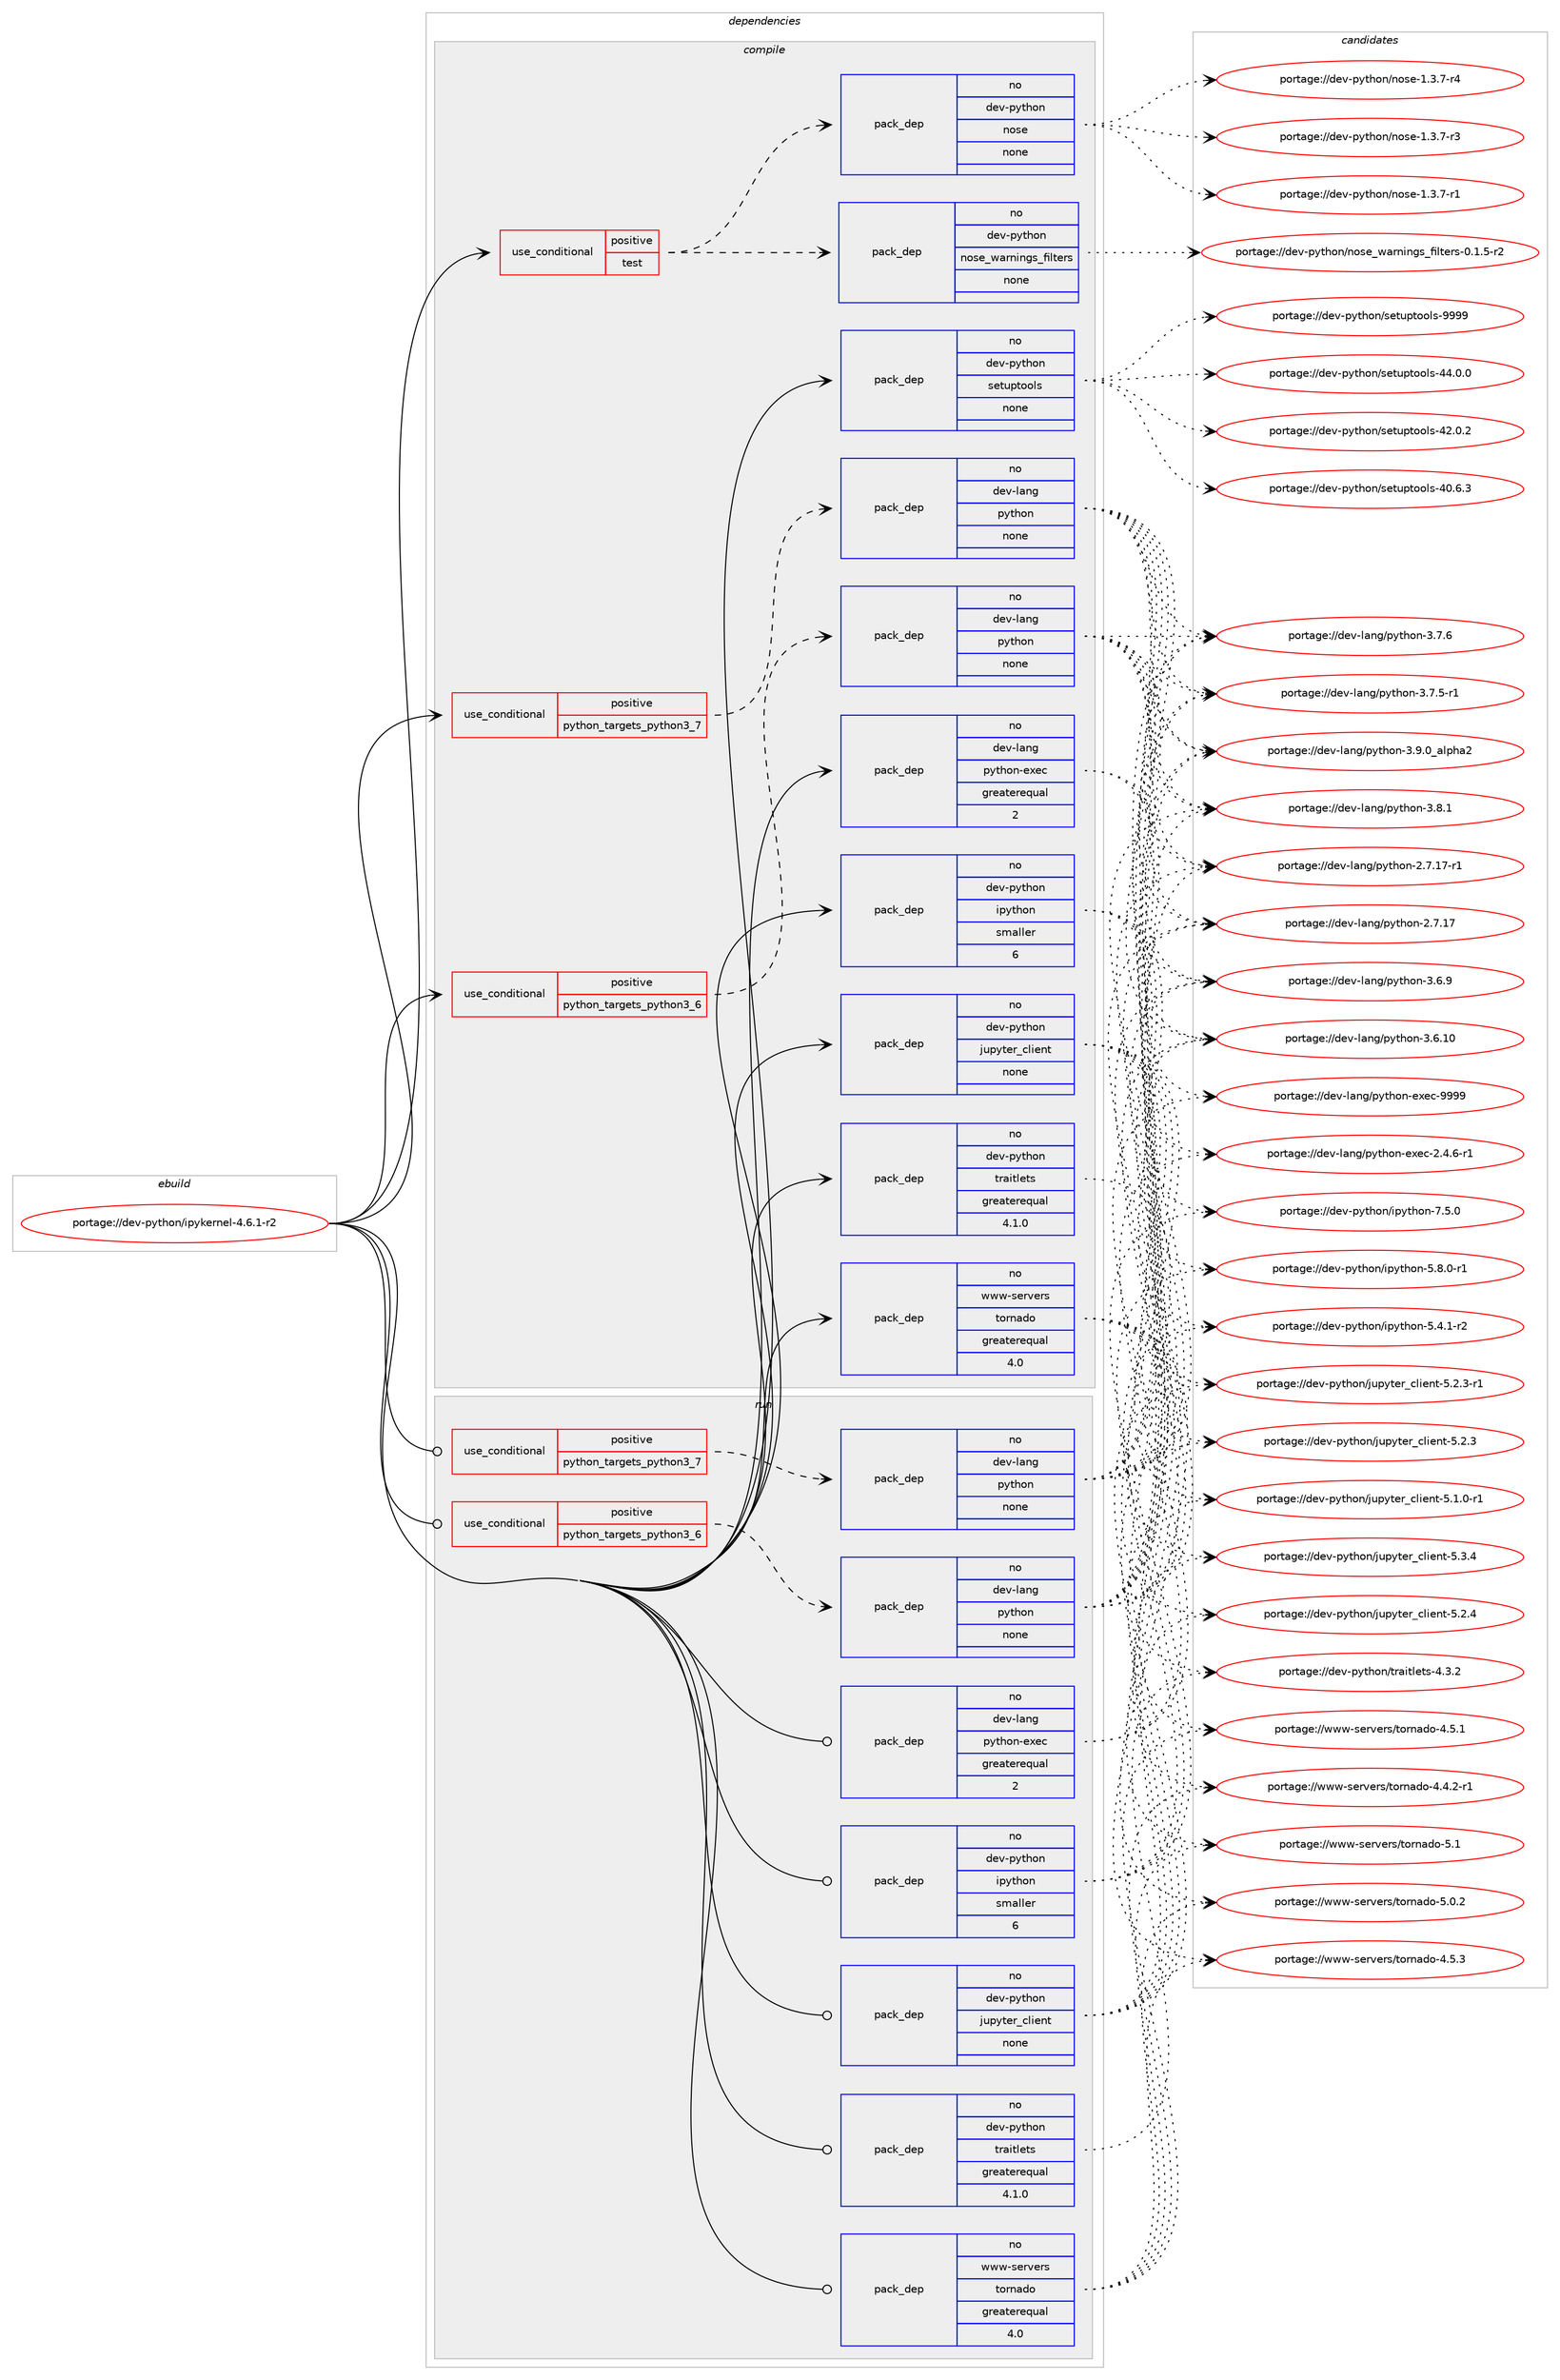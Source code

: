 digraph prolog {

# *************
# Graph options
# *************

newrank=true;
concentrate=true;
compound=true;
graph [rankdir=LR,fontname=Helvetica,fontsize=10,ranksep=1.5];#, ranksep=2.5, nodesep=0.2];
edge  [arrowhead=vee];
node  [fontname=Helvetica,fontsize=10];

# **********
# The ebuild
# **********

subgraph cluster_leftcol {
color=gray;
rank=same;
label=<<i>ebuild</i>>;
id [label="portage://dev-python/ipykernel-4.6.1-r2", color=red, width=4, href="../dev-python/ipykernel-4.6.1-r2.svg"];
}

# ****************
# The dependencies
# ****************

subgraph cluster_midcol {
color=gray;
label=<<i>dependencies</i>>;
subgraph cluster_compile {
fillcolor="#eeeeee";
style=filled;
label=<<i>compile</i>>;
subgraph cond114403 {
dependency455446 [label=<<TABLE BORDER="0" CELLBORDER="1" CELLSPACING="0" CELLPADDING="4"><TR><TD ROWSPAN="3" CELLPADDING="10">use_conditional</TD></TR><TR><TD>positive</TD></TR><TR><TD>python_targets_python3_6</TD></TR></TABLE>>, shape=none, color=red];
subgraph pack336060 {
dependency455447 [label=<<TABLE BORDER="0" CELLBORDER="1" CELLSPACING="0" CELLPADDING="4" WIDTH="220"><TR><TD ROWSPAN="6" CELLPADDING="30">pack_dep</TD></TR><TR><TD WIDTH="110">no</TD></TR><TR><TD>dev-lang</TD></TR><TR><TD>python</TD></TR><TR><TD>none</TD></TR><TR><TD></TD></TR></TABLE>>, shape=none, color=blue];
}
dependency455446:e -> dependency455447:w [weight=20,style="dashed",arrowhead="vee"];
}
id:e -> dependency455446:w [weight=20,style="solid",arrowhead="vee"];
subgraph cond114404 {
dependency455448 [label=<<TABLE BORDER="0" CELLBORDER="1" CELLSPACING="0" CELLPADDING="4"><TR><TD ROWSPAN="3" CELLPADDING="10">use_conditional</TD></TR><TR><TD>positive</TD></TR><TR><TD>python_targets_python3_7</TD></TR></TABLE>>, shape=none, color=red];
subgraph pack336061 {
dependency455449 [label=<<TABLE BORDER="0" CELLBORDER="1" CELLSPACING="0" CELLPADDING="4" WIDTH="220"><TR><TD ROWSPAN="6" CELLPADDING="30">pack_dep</TD></TR><TR><TD WIDTH="110">no</TD></TR><TR><TD>dev-lang</TD></TR><TR><TD>python</TD></TR><TR><TD>none</TD></TR><TR><TD></TD></TR></TABLE>>, shape=none, color=blue];
}
dependency455448:e -> dependency455449:w [weight=20,style="dashed",arrowhead="vee"];
}
id:e -> dependency455448:w [weight=20,style="solid",arrowhead="vee"];
subgraph cond114405 {
dependency455450 [label=<<TABLE BORDER="0" CELLBORDER="1" CELLSPACING="0" CELLPADDING="4"><TR><TD ROWSPAN="3" CELLPADDING="10">use_conditional</TD></TR><TR><TD>positive</TD></TR><TR><TD>test</TD></TR></TABLE>>, shape=none, color=red];
subgraph pack336062 {
dependency455451 [label=<<TABLE BORDER="0" CELLBORDER="1" CELLSPACING="0" CELLPADDING="4" WIDTH="220"><TR><TD ROWSPAN="6" CELLPADDING="30">pack_dep</TD></TR><TR><TD WIDTH="110">no</TD></TR><TR><TD>dev-python</TD></TR><TR><TD>nose</TD></TR><TR><TD>none</TD></TR><TR><TD></TD></TR></TABLE>>, shape=none, color=blue];
}
dependency455450:e -> dependency455451:w [weight=20,style="dashed",arrowhead="vee"];
subgraph pack336063 {
dependency455452 [label=<<TABLE BORDER="0" CELLBORDER="1" CELLSPACING="0" CELLPADDING="4" WIDTH="220"><TR><TD ROWSPAN="6" CELLPADDING="30">pack_dep</TD></TR><TR><TD WIDTH="110">no</TD></TR><TR><TD>dev-python</TD></TR><TR><TD>nose_warnings_filters</TD></TR><TR><TD>none</TD></TR><TR><TD></TD></TR></TABLE>>, shape=none, color=blue];
}
dependency455450:e -> dependency455452:w [weight=20,style="dashed",arrowhead="vee"];
}
id:e -> dependency455450:w [weight=20,style="solid",arrowhead="vee"];
subgraph pack336064 {
dependency455453 [label=<<TABLE BORDER="0" CELLBORDER="1" CELLSPACING="0" CELLPADDING="4" WIDTH="220"><TR><TD ROWSPAN="6" CELLPADDING="30">pack_dep</TD></TR><TR><TD WIDTH="110">no</TD></TR><TR><TD>dev-lang</TD></TR><TR><TD>python-exec</TD></TR><TR><TD>greaterequal</TD></TR><TR><TD>2</TD></TR></TABLE>>, shape=none, color=blue];
}
id:e -> dependency455453:w [weight=20,style="solid",arrowhead="vee"];
subgraph pack336065 {
dependency455454 [label=<<TABLE BORDER="0" CELLBORDER="1" CELLSPACING="0" CELLPADDING="4" WIDTH="220"><TR><TD ROWSPAN="6" CELLPADDING="30">pack_dep</TD></TR><TR><TD WIDTH="110">no</TD></TR><TR><TD>dev-python</TD></TR><TR><TD>ipython</TD></TR><TR><TD>smaller</TD></TR><TR><TD>6</TD></TR></TABLE>>, shape=none, color=blue];
}
id:e -> dependency455454:w [weight=20,style="solid",arrowhead="vee"];
subgraph pack336066 {
dependency455455 [label=<<TABLE BORDER="0" CELLBORDER="1" CELLSPACING="0" CELLPADDING="4" WIDTH="220"><TR><TD ROWSPAN="6" CELLPADDING="30">pack_dep</TD></TR><TR><TD WIDTH="110">no</TD></TR><TR><TD>dev-python</TD></TR><TR><TD>jupyter_client</TD></TR><TR><TD>none</TD></TR><TR><TD></TD></TR></TABLE>>, shape=none, color=blue];
}
id:e -> dependency455455:w [weight=20,style="solid",arrowhead="vee"];
subgraph pack336067 {
dependency455456 [label=<<TABLE BORDER="0" CELLBORDER="1" CELLSPACING="0" CELLPADDING="4" WIDTH="220"><TR><TD ROWSPAN="6" CELLPADDING="30">pack_dep</TD></TR><TR><TD WIDTH="110">no</TD></TR><TR><TD>dev-python</TD></TR><TR><TD>setuptools</TD></TR><TR><TD>none</TD></TR><TR><TD></TD></TR></TABLE>>, shape=none, color=blue];
}
id:e -> dependency455456:w [weight=20,style="solid",arrowhead="vee"];
subgraph pack336068 {
dependency455457 [label=<<TABLE BORDER="0" CELLBORDER="1" CELLSPACING="0" CELLPADDING="4" WIDTH="220"><TR><TD ROWSPAN="6" CELLPADDING="30">pack_dep</TD></TR><TR><TD WIDTH="110">no</TD></TR><TR><TD>dev-python</TD></TR><TR><TD>traitlets</TD></TR><TR><TD>greaterequal</TD></TR><TR><TD>4.1.0</TD></TR></TABLE>>, shape=none, color=blue];
}
id:e -> dependency455457:w [weight=20,style="solid",arrowhead="vee"];
subgraph pack336069 {
dependency455458 [label=<<TABLE BORDER="0" CELLBORDER="1" CELLSPACING="0" CELLPADDING="4" WIDTH="220"><TR><TD ROWSPAN="6" CELLPADDING="30">pack_dep</TD></TR><TR><TD WIDTH="110">no</TD></TR><TR><TD>www-servers</TD></TR><TR><TD>tornado</TD></TR><TR><TD>greaterequal</TD></TR><TR><TD>4.0</TD></TR></TABLE>>, shape=none, color=blue];
}
id:e -> dependency455458:w [weight=20,style="solid",arrowhead="vee"];
}
subgraph cluster_compileandrun {
fillcolor="#eeeeee";
style=filled;
label=<<i>compile and run</i>>;
}
subgraph cluster_run {
fillcolor="#eeeeee";
style=filled;
label=<<i>run</i>>;
subgraph cond114406 {
dependency455459 [label=<<TABLE BORDER="0" CELLBORDER="1" CELLSPACING="0" CELLPADDING="4"><TR><TD ROWSPAN="3" CELLPADDING="10">use_conditional</TD></TR><TR><TD>positive</TD></TR><TR><TD>python_targets_python3_6</TD></TR></TABLE>>, shape=none, color=red];
subgraph pack336070 {
dependency455460 [label=<<TABLE BORDER="0" CELLBORDER="1" CELLSPACING="0" CELLPADDING="4" WIDTH="220"><TR><TD ROWSPAN="6" CELLPADDING="30">pack_dep</TD></TR><TR><TD WIDTH="110">no</TD></TR><TR><TD>dev-lang</TD></TR><TR><TD>python</TD></TR><TR><TD>none</TD></TR><TR><TD></TD></TR></TABLE>>, shape=none, color=blue];
}
dependency455459:e -> dependency455460:w [weight=20,style="dashed",arrowhead="vee"];
}
id:e -> dependency455459:w [weight=20,style="solid",arrowhead="odot"];
subgraph cond114407 {
dependency455461 [label=<<TABLE BORDER="0" CELLBORDER="1" CELLSPACING="0" CELLPADDING="4"><TR><TD ROWSPAN="3" CELLPADDING="10">use_conditional</TD></TR><TR><TD>positive</TD></TR><TR><TD>python_targets_python3_7</TD></TR></TABLE>>, shape=none, color=red];
subgraph pack336071 {
dependency455462 [label=<<TABLE BORDER="0" CELLBORDER="1" CELLSPACING="0" CELLPADDING="4" WIDTH="220"><TR><TD ROWSPAN="6" CELLPADDING="30">pack_dep</TD></TR><TR><TD WIDTH="110">no</TD></TR><TR><TD>dev-lang</TD></TR><TR><TD>python</TD></TR><TR><TD>none</TD></TR><TR><TD></TD></TR></TABLE>>, shape=none, color=blue];
}
dependency455461:e -> dependency455462:w [weight=20,style="dashed",arrowhead="vee"];
}
id:e -> dependency455461:w [weight=20,style="solid",arrowhead="odot"];
subgraph pack336072 {
dependency455463 [label=<<TABLE BORDER="0" CELLBORDER="1" CELLSPACING="0" CELLPADDING="4" WIDTH="220"><TR><TD ROWSPAN="6" CELLPADDING="30">pack_dep</TD></TR><TR><TD WIDTH="110">no</TD></TR><TR><TD>dev-lang</TD></TR><TR><TD>python-exec</TD></TR><TR><TD>greaterequal</TD></TR><TR><TD>2</TD></TR></TABLE>>, shape=none, color=blue];
}
id:e -> dependency455463:w [weight=20,style="solid",arrowhead="odot"];
subgraph pack336073 {
dependency455464 [label=<<TABLE BORDER="0" CELLBORDER="1" CELLSPACING="0" CELLPADDING="4" WIDTH="220"><TR><TD ROWSPAN="6" CELLPADDING="30">pack_dep</TD></TR><TR><TD WIDTH="110">no</TD></TR><TR><TD>dev-python</TD></TR><TR><TD>ipython</TD></TR><TR><TD>smaller</TD></TR><TR><TD>6</TD></TR></TABLE>>, shape=none, color=blue];
}
id:e -> dependency455464:w [weight=20,style="solid",arrowhead="odot"];
subgraph pack336074 {
dependency455465 [label=<<TABLE BORDER="0" CELLBORDER="1" CELLSPACING="0" CELLPADDING="4" WIDTH="220"><TR><TD ROWSPAN="6" CELLPADDING="30">pack_dep</TD></TR><TR><TD WIDTH="110">no</TD></TR><TR><TD>dev-python</TD></TR><TR><TD>jupyter_client</TD></TR><TR><TD>none</TD></TR><TR><TD></TD></TR></TABLE>>, shape=none, color=blue];
}
id:e -> dependency455465:w [weight=20,style="solid",arrowhead="odot"];
subgraph pack336075 {
dependency455466 [label=<<TABLE BORDER="0" CELLBORDER="1" CELLSPACING="0" CELLPADDING="4" WIDTH="220"><TR><TD ROWSPAN="6" CELLPADDING="30">pack_dep</TD></TR><TR><TD WIDTH="110">no</TD></TR><TR><TD>dev-python</TD></TR><TR><TD>traitlets</TD></TR><TR><TD>greaterequal</TD></TR><TR><TD>4.1.0</TD></TR></TABLE>>, shape=none, color=blue];
}
id:e -> dependency455466:w [weight=20,style="solid",arrowhead="odot"];
subgraph pack336076 {
dependency455467 [label=<<TABLE BORDER="0" CELLBORDER="1" CELLSPACING="0" CELLPADDING="4" WIDTH="220"><TR><TD ROWSPAN="6" CELLPADDING="30">pack_dep</TD></TR><TR><TD WIDTH="110">no</TD></TR><TR><TD>www-servers</TD></TR><TR><TD>tornado</TD></TR><TR><TD>greaterequal</TD></TR><TR><TD>4.0</TD></TR></TABLE>>, shape=none, color=blue];
}
id:e -> dependency455467:w [weight=20,style="solid",arrowhead="odot"];
}
}

# **************
# The candidates
# **************

subgraph cluster_choices {
rank=same;
color=gray;
label=<<i>candidates</i>>;

subgraph choice336060 {
color=black;
nodesep=1;
choice10010111845108971101034711212111610411111045514657464895971081121049750 [label="portage://dev-lang/python-3.9.0_alpha2", color=red, width=4,href="../dev-lang/python-3.9.0_alpha2.svg"];
choice100101118451089711010347112121116104111110455146564649 [label="portage://dev-lang/python-3.8.1", color=red, width=4,href="../dev-lang/python-3.8.1.svg"];
choice100101118451089711010347112121116104111110455146554654 [label="portage://dev-lang/python-3.7.6", color=red, width=4,href="../dev-lang/python-3.7.6.svg"];
choice1001011184510897110103471121211161041111104551465546534511449 [label="portage://dev-lang/python-3.7.5-r1", color=red, width=4,href="../dev-lang/python-3.7.5-r1.svg"];
choice100101118451089711010347112121116104111110455146544657 [label="portage://dev-lang/python-3.6.9", color=red, width=4,href="../dev-lang/python-3.6.9.svg"];
choice10010111845108971101034711212111610411111045514654464948 [label="portage://dev-lang/python-3.6.10", color=red, width=4,href="../dev-lang/python-3.6.10.svg"];
choice100101118451089711010347112121116104111110455046554649554511449 [label="portage://dev-lang/python-2.7.17-r1", color=red, width=4,href="../dev-lang/python-2.7.17-r1.svg"];
choice10010111845108971101034711212111610411111045504655464955 [label="portage://dev-lang/python-2.7.17", color=red, width=4,href="../dev-lang/python-2.7.17.svg"];
dependency455447:e -> choice10010111845108971101034711212111610411111045514657464895971081121049750:w [style=dotted,weight="100"];
dependency455447:e -> choice100101118451089711010347112121116104111110455146564649:w [style=dotted,weight="100"];
dependency455447:e -> choice100101118451089711010347112121116104111110455146554654:w [style=dotted,weight="100"];
dependency455447:e -> choice1001011184510897110103471121211161041111104551465546534511449:w [style=dotted,weight="100"];
dependency455447:e -> choice100101118451089711010347112121116104111110455146544657:w [style=dotted,weight="100"];
dependency455447:e -> choice10010111845108971101034711212111610411111045514654464948:w [style=dotted,weight="100"];
dependency455447:e -> choice100101118451089711010347112121116104111110455046554649554511449:w [style=dotted,weight="100"];
dependency455447:e -> choice10010111845108971101034711212111610411111045504655464955:w [style=dotted,weight="100"];
}
subgraph choice336061 {
color=black;
nodesep=1;
choice10010111845108971101034711212111610411111045514657464895971081121049750 [label="portage://dev-lang/python-3.9.0_alpha2", color=red, width=4,href="../dev-lang/python-3.9.0_alpha2.svg"];
choice100101118451089711010347112121116104111110455146564649 [label="portage://dev-lang/python-3.8.1", color=red, width=4,href="../dev-lang/python-3.8.1.svg"];
choice100101118451089711010347112121116104111110455146554654 [label="portage://dev-lang/python-3.7.6", color=red, width=4,href="../dev-lang/python-3.7.6.svg"];
choice1001011184510897110103471121211161041111104551465546534511449 [label="portage://dev-lang/python-3.7.5-r1", color=red, width=4,href="../dev-lang/python-3.7.5-r1.svg"];
choice100101118451089711010347112121116104111110455146544657 [label="portage://dev-lang/python-3.6.9", color=red, width=4,href="../dev-lang/python-3.6.9.svg"];
choice10010111845108971101034711212111610411111045514654464948 [label="portage://dev-lang/python-3.6.10", color=red, width=4,href="../dev-lang/python-3.6.10.svg"];
choice100101118451089711010347112121116104111110455046554649554511449 [label="portage://dev-lang/python-2.7.17-r1", color=red, width=4,href="../dev-lang/python-2.7.17-r1.svg"];
choice10010111845108971101034711212111610411111045504655464955 [label="portage://dev-lang/python-2.7.17", color=red, width=4,href="../dev-lang/python-2.7.17.svg"];
dependency455449:e -> choice10010111845108971101034711212111610411111045514657464895971081121049750:w [style=dotted,weight="100"];
dependency455449:e -> choice100101118451089711010347112121116104111110455146564649:w [style=dotted,weight="100"];
dependency455449:e -> choice100101118451089711010347112121116104111110455146554654:w [style=dotted,weight="100"];
dependency455449:e -> choice1001011184510897110103471121211161041111104551465546534511449:w [style=dotted,weight="100"];
dependency455449:e -> choice100101118451089711010347112121116104111110455146544657:w [style=dotted,weight="100"];
dependency455449:e -> choice10010111845108971101034711212111610411111045514654464948:w [style=dotted,weight="100"];
dependency455449:e -> choice100101118451089711010347112121116104111110455046554649554511449:w [style=dotted,weight="100"];
dependency455449:e -> choice10010111845108971101034711212111610411111045504655464955:w [style=dotted,weight="100"];
}
subgraph choice336062 {
color=black;
nodesep=1;
choice10010111845112121116104111110471101111151014549465146554511452 [label="portage://dev-python/nose-1.3.7-r4", color=red, width=4,href="../dev-python/nose-1.3.7-r4.svg"];
choice10010111845112121116104111110471101111151014549465146554511451 [label="portage://dev-python/nose-1.3.7-r3", color=red, width=4,href="../dev-python/nose-1.3.7-r3.svg"];
choice10010111845112121116104111110471101111151014549465146554511449 [label="portage://dev-python/nose-1.3.7-r1", color=red, width=4,href="../dev-python/nose-1.3.7-r1.svg"];
dependency455451:e -> choice10010111845112121116104111110471101111151014549465146554511452:w [style=dotted,weight="100"];
dependency455451:e -> choice10010111845112121116104111110471101111151014549465146554511451:w [style=dotted,weight="100"];
dependency455451:e -> choice10010111845112121116104111110471101111151014549465146554511449:w [style=dotted,weight="100"];
}
subgraph choice336063 {
color=black;
nodesep=1;
choice10010111845112121116104111110471101111151019511997114110105110103115951021051081161011141154548464946534511450 [label="portage://dev-python/nose_warnings_filters-0.1.5-r2", color=red, width=4,href="../dev-python/nose_warnings_filters-0.1.5-r2.svg"];
dependency455452:e -> choice10010111845112121116104111110471101111151019511997114110105110103115951021051081161011141154548464946534511450:w [style=dotted,weight="100"];
}
subgraph choice336064 {
color=black;
nodesep=1;
choice10010111845108971101034711212111610411111045101120101994557575757 [label="portage://dev-lang/python-exec-9999", color=red, width=4,href="../dev-lang/python-exec-9999.svg"];
choice10010111845108971101034711212111610411111045101120101994550465246544511449 [label="portage://dev-lang/python-exec-2.4.6-r1", color=red, width=4,href="../dev-lang/python-exec-2.4.6-r1.svg"];
dependency455453:e -> choice10010111845108971101034711212111610411111045101120101994557575757:w [style=dotted,weight="100"];
dependency455453:e -> choice10010111845108971101034711212111610411111045101120101994550465246544511449:w [style=dotted,weight="100"];
}
subgraph choice336065 {
color=black;
nodesep=1;
choice1001011184511212111610411111047105112121116104111110455546534648 [label="portage://dev-python/ipython-7.5.0", color=red, width=4,href="../dev-python/ipython-7.5.0.svg"];
choice10010111845112121116104111110471051121211161041111104553465646484511449 [label="portage://dev-python/ipython-5.8.0-r1", color=red, width=4,href="../dev-python/ipython-5.8.0-r1.svg"];
choice10010111845112121116104111110471051121211161041111104553465246494511450 [label="portage://dev-python/ipython-5.4.1-r2", color=red, width=4,href="../dev-python/ipython-5.4.1-r2.svg"];
dependency455454:e -> choice1001011184511212111610411111047105112121116104111110455546534648:w [style=dotted,weight="100"];
dependency455454:e -> choice10010111845112121116104111110471051121211161041111104553465646484511449:w [style=dotted,weight="100"];
dependency455454:e -> choice10010111845112121116104111110471051121211161041111104553465246494511450:w [style=dotted,weight="100"];
}
subgraph choice336066 {
color=black;
nodesep=1;
choice10010111845112121116104111110471061171121211161011149599108105101110116455346514652 [label="portage://dev-python/jupyter_client-5.3.4", color=red, width=4,href="../dev-python/jupyter_client-5.3.4.svg"];
choice10010111845112121116104111110471061171121211161011149599108105101110116455346504652 [label="portage://dev-python/jupyter_client-5.2.4", color=red, width=4,href="../dev-python/jupyter_client-5.2.4.svg"];
choice100101118451121211161041111104710611711212111610111495991081051011101164553465046514511449 [label="portage://dev-python/jupyter_client-5.2.3-r1", color=red, width=4,href="../dev-python/jupyter_client-5.2.3-r1.svg"];
choice10010111845112121116104111110471061171121211161011149599108105101110116455346504651 [label="portage://dev-python/jupyter_client-5.2.3", color=red, width=4,href="../dev-python/jupyter_client-5.2.3.svg"];
choice100101118451121211161041111104710611711212111610111495991081051011101164553464946484511449 [label="portage://dev-python/jupyter_client-5.1.0-r1", color=red, width=4,href="../dev-python/jupyter_client-5.1.0-r1.svg"];
dependency455455:e -> choice10010111845112121116104111110471061171121211161011149599108105101110116455346514652:w [style=dotted,weight="100"];
dependency455455:e -> choice10010111845112121116104111110471061171121211161011149599108105101110116455346504652:w [style=dotted,weight="100"];
dependency455455:e -> choice100101118451121211161041111104710611711212111610111495991081051011101164553465046514511449:w [style=dotted,weight="100"];
dependency455455:e -> choice10010111845112121116104111110471061171121211161011149599108105101110116455346504651:w [style=dotted,weight="100"];
dependency455455:e -> choice100101118451121211161041111104710611711212111610111495991081051011101164553464946484511449:w [style=dotted,weight="100"];
}
subgraph choice336067 {
color=black;
nodesep=1;
choice10010111845112121116104111110471151011161171121161111111081154557575757 [label="portage://dev-python/setuptools-9999", color=red, width=4,href="../dev-python/setuptools-9999.svg"];
choice100101118451121211161041111104711510111611711211611111110811545525246484648 [label="portage://dev-python/setuptools-44.0.0", color=red, width=4,href="../dev-python/setuptools-44.0.0.svg"];
choice100101118451121211161041111104711510111611711211611111110811545525046484650 [label="portage://dev-python/setuptools-42.0.2", color=red, width=4,href="../dev-python/setuptools-42.0.2.svg"];
choice100101118451121211161041111104711510111611711211611111110811545524846544651 [label="portage://dev-python/setuptools-40.6.3", color=red, width=4,href="../dev-python/setuptools-40.6.3.svg"];
dependency455456:e -> choice10010111845112121116104111110471151011161171121161111111081154557575757:w [style=dotted,weight="100"];
dependency455456:e -> choice100101118451121211161041111104711510111611711211611111110811545525246484648:w [style=dotted,weight="100"];
dependency455456:e -> choice100101118451121211161041111104711510111611711211611111110811545525046484650:w [style=dotted,weight="100"];
dependency455456:e -> choice100101118451121211161041111104711510111611711211611111110811545524846544651:w [style=dotted,weight="100"];
}
subgraph choice336068 {
color=black;
nodesep=1;
choice100101118451121211161041111104711611497105116108101116115455246514650 [label="portage://dev-python/traitlets-4.3.2", color=red, width=4,href="../dev-python/traitlets-4.3.2.svg"];
dependency455457:e -> choice100101118451121211161041111104711611497105116108101116115455246514650:w [style=dotted,weight="100"];
}
subgraph choice336069 {
color=black;
nodesep=1;
choice11911911945115101114118101114115471161111141109710011145534649 [label="portage://www-servers/tornado-5.1", color=red, width=4,href="../www-servers/tornado-5.1.svg"];
choice119119119451151011141181011141154711611111411097100111455346484650 [label="portage://www-servers/tornado-5.0.2", color=red, width=4,href="../www-servers/tornado-5.0.2.svg"];
choice119119119451151011141181011141154711611111411097100111455246534651 [label="portage://www-servers/tornado-4.5.3", color=red, width=4,href="../www-servers/tornado-4.5.3.svg"];
choice119119119451151011141181011141154711611111411097100111455246534649 [label="portage://www-servers/tornado-4.5.1", color=red, width=4,href="../www-servers/tornado-4.5.1.svg"];
choice1191191194511510111411810111411547116111114110971001114552465246504511449 [label="portage://www-servers/tornado-4.4.2-r1", color=red, width=4,href="../www-servers/tornado-4.4.2-r1.svg"];
dependency455458:e -> choice11911911945115101114118101114115471161111141109710011145534649:w [style=dotted,weight="100"];
dependency455458:e -> choice119119119451151011141181011141154711611111411097100111455346484650:w [style=dotted,weight="100"];
dependency455458:e -> choice119119119451151011141181011141154711611111411097100111455246534651:w [style=dotted,weight="100"];
dependency455458:e -> choice119119119451151011141181011141154711611111411097100111455246534649:w [style=dotted,weight="100"];
dependency455458:e -> choice1191191194511510111411810111411547116111114110971001114552465246504511449:w [style=dotted,weight="100"];
}
subgraph choice336070 {
color=black;
nodesep=1;
choice10010111845108971101034711212111610411111045514657464895971081121049750 [label="portage://dev-lang/python-3.9.0_alpha2", color=red, width=4,href="../dev-lang/python-3.9.0_alpha2.svg"];
choice100101118451089711010347112121116104111110455146564649 [label="portage://dev-lang/python-3.8.1", color=red, width=4,href="../dev-lang/python-3.8.1.svg"];
choice100101118451089711010347112121116104111110455146554654 [label="portage://dev-lang/python-3.7.6", color=red, width=4,href="../dev-lang/python-3.7.6.svg"];
choice1001011184510897110103471121211161041111104551465546534511449 [label="portage://dev-lang/python-3.7.5-r1", color=red, width=4,href="../dev-lang/python-3.7.5-r1.svg"];
choice100101118451089711010347112121116104111110455146544657 [label="portage://dev-lang/python-3.6.9", color=red, width=4,href="../dev-lang/python-3.6.9.svg"];
choice10010111845108971101034711212111610411111045514654464948 [label="portage://dev-lang/python-3.6.10", color=red, width=4,href="../dev-lang/python-3.6.10.svg"];
choice100101118451089711010347112121116104111110455046554649554511449 [label="portage://dev-lang/python-2.7.17-r1", color=red, width=4,href="../dev-lang/python-2.7.17-r1.svg"];
choice10010111845108971101034711212111610411111045504655464955 [label="portage://dev-lang/python-2.7.17", color=red, width=4,href="../dev-lang/python-2.7.17.svg"];
dependency455460:e -> choice10010111845108971101034711212111610411111045514657464895971081121049750:w [style=dotted,weight="100"];
dependency455460:e -> choice100101118451089711010347112121116104111110455146564649:w [style=dotted,weight="100"];
dependency455460:e -> choice100101118451089711010347112121116104111110455146554654:w [style=dotted,weight="100"];
dependency455460:e -> choice1001011184510897110103471121211161041111104551465546534511449:w [style=dotted,weight="100"];
dependency455460:e -> choice100101118451089711010347112121116104111110455146544657:w [style=dotted,weight="100"];
dependency455460:e -> choice10010111845108971101034711212111610411111045514654464948:w [style=dotted,weight="100"];
dependency455460:e -> choice100101118451089711010347112121116104111110455046554649554511449:w [style=dotted,weight="100"];
dependency455460:e -> choice10010111845108971101034711212111610411111045504655464955:w [style=dotted,weight="100"];
}
subgraph choice336071 {
color=black;
nodesep=1;
choice10010111845108971101034711212111610411111045514657464895971081121049750 [label="portage://dev-lang/python-3.9.0_alpha2", color=red, width=4,href="../dev-lang/python-3.9.0_alpha2.svg"];
choice100101118451089711010347112121116104111110455146564649 [label="portage://dev-lang/python-3.8.1", color=red, width=4,href="../dev-lang/python-3.8.1.svg"];
choice100101118451089711010347112121116104111110455146554654 [label="portage://dev-lang/python-3.7.6", color=red, width=4,href="../dev-lang/python-3.7.6.svg"];
choice1001011184510897110103471121211161041111104551465546534511449 [label="portage://dev-lang/python-3.7.5-r1", color=red, width=4,href="../dev-lang/python-3.7.5-r1.svg"];
choice100101118451089711010347112121116104111110455146544657 [label="portage://dev-lang/python-3.6.9", color=red, width=4,href="../dev-lang/python-3.6.9.svg"];
choice10010111845108971101034711212111610411111045514654464948 [label="portage://dev-lang/python-3.6.10", color=red, width=4,href="../dev-lang/python-3.6.10.svg"];
choice100101118451089711010347112121116104111110455046554649554511449 [label="portage://dev-lang/python-2.7.17-r1", color=red, width=4,href="../dev-lang/python-2.7.17-r1.svg"];
choice10010111845108971101034711212111610411111045504655464955 [label="portage://dev-lang/python-2.7.17", color=red, width=4,href="../dev-lang/python-2.7.17.svg"];
dependency455462:e -> choice10010111845108971101034711212111610411111045514657464895971081121049750:w [style=dotted,weight="100"];
dependency455462:e -> choice100101118451089711010347112121116104111110455146564649:w [style=dotted,weight="100"];
dependency455462:e -> choice100101118451089711010347112121116104111110455146554654:w [style=dotted,weight="100"];
dependency455462:e -> choice1001011184510897110103471121211161041111104551465546534511449:w [style=dotted,weight="100"];
dependency455462:e -> choice100101118451089711010347112121116104111110455146544657:w [style=dotted,weight="100"];
dependency455462:e -> choice10010111845108971101034711212111610411111045514654464948:w [style=dotted,weight="100"];
dependency455462:e -> choice100101118451089711010347112121116104111110455046554649554511449:w [style=dotted,weight="100"];
dependency455462:e -> choice10010111845108971101034711212111610411111045504655464955:w [style=dotted,weight="100"];
}
subgraph choice336072 {
color=black;
nodesep=1;
choice10010111845108971101034711212111610411111045101120101994557575757 [label="portage://dev-lang/python-exec-9999", color=red, width=4,href="../dev-lang/python-exec-9999.svg"];
choice10010111845108971101034711212111610411111045101120101994550465246544511449 [label="portage://dev-lang/python-exec-2.4.6-r1", color=red, width=4,href="../dev-lang/python-exec-2.4.6-r1.svg"];
dependency455463:e -> choice10010111845108971101034711212111610411111045101120101994557575757:w [style=dotted,weight="100"];
dependency455463:e -> choice10010111845108971101034711212111610411111045101120101994550465246544511449:w [style=dotted,weight="100"];
}
subgraph choice336073 {
color=black;
nodesep=1;
choice1001011184511212111610411111047105112121116104111110455546534648 [label="portage://dev-python/ipython-7.5.0", color=red, width=4,href="../dev-python/ipython-7.5.0.svg"];
choice10010111845112121116104111110471051121211161041111104553465646484511449 [label="portage://dev-python/ipython-5.8.0-r1", color=red, width=4,href="../dev-python/ipython-5.8.0-r1.svg"];
choice10010111845112121116104111110471051121211161041111104553465246494511450 [label="portage://dev-python/ipython-5.4.1-r2", color=red, width=4,href="../dev-python/ipython-5.4.1-r2.svg"];
dependency455464:e -> choice1001011184511212111610411111047105112121116104111110455546534648:w [style=dotted,weight="100"];
dependency455464:e -> choice10010111845112121116104111110471051121211161041111104553465646484511449:w [style=dotted,weight="100"];
dependency455464:e -> choice10010111845112121116104111110471051121211161041111104553465246494511450:w [style=dotted,weight="100"];
}
subgraph choice336074 {
color=black;
nodesep=1;
choice10010111845112121116104111110471061171121211161011149599108105101110116455346514652 [label="portage://dev-python/jupyter_client-5.3.4", color=red, width=4,href="../dev-python/jupyter_client-5.3.4.svg"];
choice10010111845112121116104111110471061171121211161011149599108105101110116455346504652 [label="portage://dev-python/jupyter_client-5.2.4", color=red, width=4,href="../dev-python/jupyter_client-5.2.4.svg"];
choice100101118451121211161041111104710611711212111610111495991081051011101164553465046514511449 [label="portage://dev-python/jupyter_client-5.2.3-r1", color=red, width=4,href="../dev-python/jupyter_client-5.2.3-r1.svg"];
choice10010111845112121116104111110471061171121211161011149599108105101110116455346504651 [label="portage://dev-python/jupyter_client-5.2.3", color=red, width=4,href="../dev-python/jupyter_client-5.2.3.svg"];
choice100101118451121211161041111104710611711212111610111495991081051011101164553464946484511449 [label="portage://dev-python/jupyter_client-5.1.0-r1", color=red, width=4,href="../dev-python/jupyter_client-5.1.0-r1.svg"];
dependency455465:e -> choice10010111845112121116104111110471061171121211161011149599108105101110116455346514652:w [style=dotted,weight="100"];
dependency455465:e -> choice10010111845112121116104111110471061171121211161011149599108105101110116455346504652:w [style=dotted,weight="100"];
dependency455465:e -> choice100101118451121211161041111104710611711212111610111495991081051011101164553465046514511449:w [style=dotted,weight="100"];
dependency455465:e -> choice10010111845112121116104111110471061171121211161011149599108105101110116455346504651:w [style=dotted,weight="100"];
dependency455465:e -> choice100101118451121211161041111104710611711212111610111495991081051011101164553464946484511449:w [style=dotted,weight="100"];
}
subgraph choice336075 {
color=black;
nodesep=1;
choice100101118451121211161041111104711611497105116108101116115455246514650 [label="portage://dev-python/traitlets-4.3.2", color=red, width=4,href="../dev-python/traitlets-4.3.2.svg"];
dependency455466:e -> choice100101118451121211161041111104711611497105116108101116115455246514650:w [style=dotted,weight="100"];
}
subgraph choice336076 {
color=black;
nodesep=1;
choice11911911945115101114118101114115471161111141109710011145534649 [label="portage://www-servers/tornado-5.1", color=red, width=4,href="../www-servers/tornado-5.1.svg"];
choice119119119451151011141181011141154711611111411097100111455346484650 [label="portage://www-servers/tornado-5.0.2", color=red, width=4,href="../www-servers/tornado-5.0.2.svg"];
choice119119119451151011141181011141154711611111411097100111455246534651 [label="portage://www-servers/tornado-4.5.3", color=red, width=4,href="../www-servers/tornado-4.5.3.svg"];
choice119119119451151011141181011141154711611111411097100111455246534649 [label="portage://www-servers/tornado-4.5.1", color=red, width=4,href="../www-servers/tornado-4.5.1.svg"];
choice1191191194511510111411810111411547116111114110971001114552465246504511449 [label="portage://www-servers/tornado-4.4.2-r1", color=red, width=4,href="../www-servers/tornado-4.4.2-r1.svg"];
dependency455467:e -> choice11911911945115101114118101114115471161111141109710011145534649:w [style=dotted,weight="100"];
dependency455467:e -> choice119119119451151011141181011141154711611111411097100111455346484650:w [style=dotted,weight="100"];
dependency455467:e -> choice119119119451151011141181011141154711611111411097100111455246534651:w [style=dotted,weight="100"];
dependency455467:e -> choice119119119451151011141181011141154711611111411097100111455246534649:w [style=dotted,weight="100"];
dependency455467:e -> choice1191191194511510111411810111411547116111114110971001114552465246504511449:w [style=dotted,weight="100"];
}
}

}
